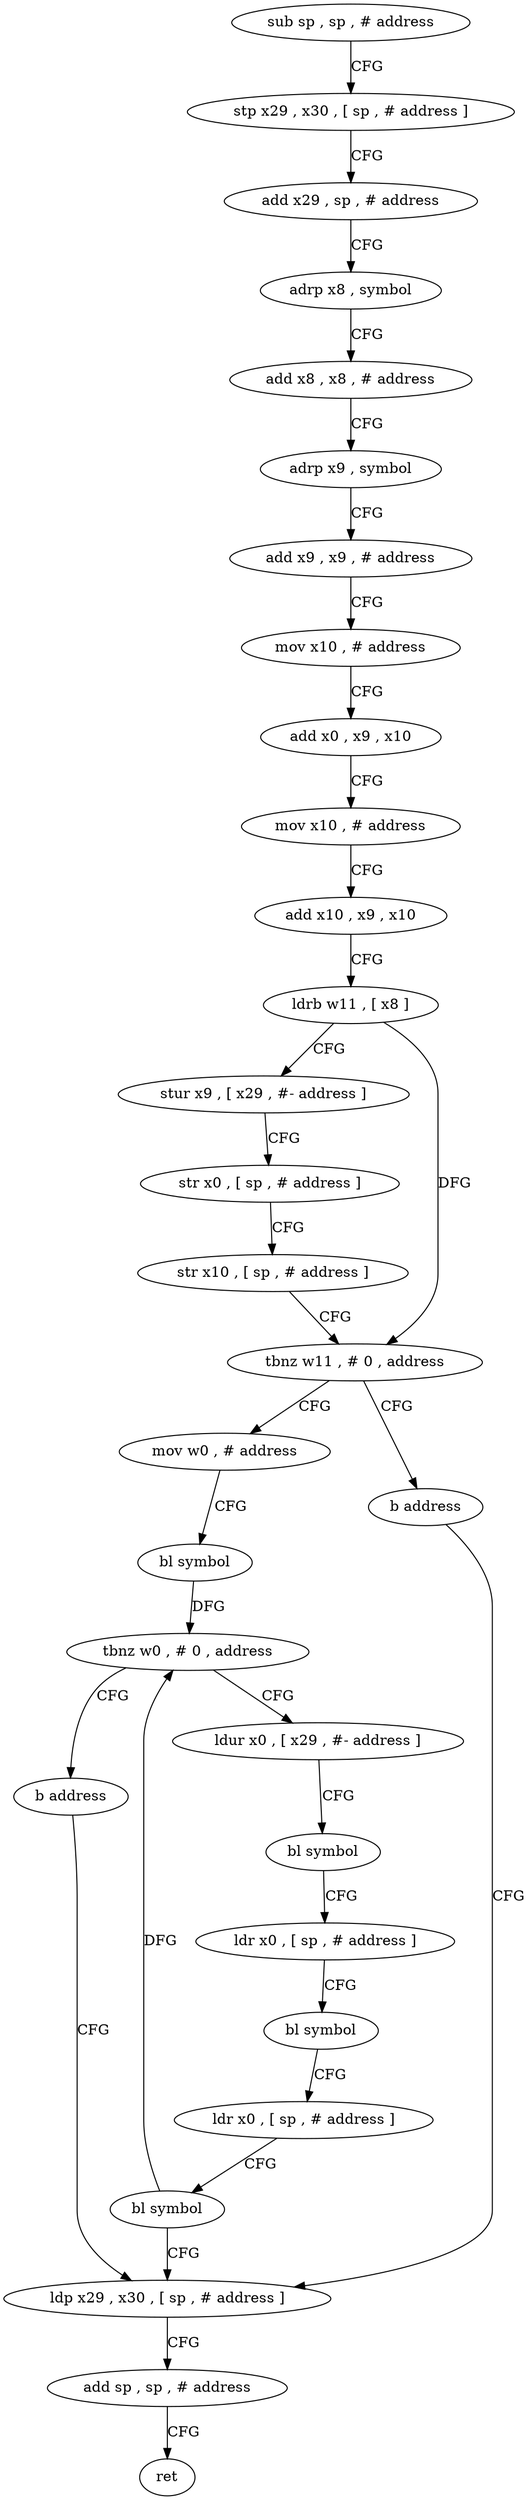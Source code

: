 digraph "func" {
"4244548" [label = "sub sp , sp , # address" ]
"4244552" [label = "stp x29 , x30 , [ sp , # address ]" ]
"4244556" [label = "add x29 , sp , # address" ]
"4244560" [label = "adrp x8 , symbol" ]
"4244564" [label = "add x8 , x8 , # address" ]
"4244568" [label = "adrp x9 , symbol" ]
"4244572" [label = "add x9 , x9 , # address" ]
"4244576" [label = "mov x10 , # address" ]
"4244580" [label = "add x0 , x9 , x10" ]
"4244584" [label = "mov x10 , # address" ]
"4244588" [label = "add x10 , x9 , x10" ]
"4244592" [label = "ldrb w11 , [ x8 ]" ]
"4244596" [label = "stur x9 , [ x29 , #- address ]" ]
"4244600" [label = "str x0 , [ sp , # address ]" ]
"4244604" [label = "str x10 , [ sp , # address ]" ]
"4244608" [label = "tbnz w11 , # 0 , address" ]
"4244616" [label = "mov w0 , # address" ]
"4244612" [label = "b address" ]
"4244620" [label = "bl symbol" ]
"4244624" [label = "tbnz w0 , # 0 , address" ]
"4244632" [label = "ldur x0 , [ x29 , #- address ]" ]
"4244628" [label = "b address" ]
"4244656" [label = "ldp x29 , x30 , [ sp , # address ]" ]
"4244636" [label = "bl symbol" ]
"4244640" [label = "ldr x0 , [ sp , # address ]" ]
"4244644" [label = "bl symbol" ]
"4244648" [label = "ldr x0 , [ sp , # address ]" ]
"4244652" [label = "bl symbol" ]
"4244660" [label = "add sp , sp , # address" ]
"4244664" [label = "ret" ]
"4244548" -> "4244552" [ label = "CFG" ]
"4244552" -> "4244556" [ label = "CFG" ]
"4244556" -> "4244560" [ label = "CFG" ]
"4244560" -> "4244564" [ label = "CFG" ]
"4244564" -> "4244568" [ label = "CFG" ]
"4244568" -> "4244572" [ label = "CFG" ]
"4244572" -> "4244576" [ label = "CFG" ]
"4244576" -> "4244580" [ label = "CFG" ]
"4244580" -> "4244584" [ label = "CFG" ]
"4244584" -> "4244588" [ label = "CFG" ]
"4244588" -> "4244592" [ label = "CFG" ]
"4244592" -> "4244596" [ label = "CFG" ]
"4244592" -> "4244608" [ label = "DFG" ]
"4244596" -> "4244600" [ label = "CFG" ]
"4244600" -> "4244604" [ label = "CFG" ]
"4244604" -> "4244608" [ label = "CFG" ]
"4244608" -> "4244616" [ label = "CFG" ]
"4244608" -> "4244612" [ label = "CFG" ]
"4244616" -> "4244620" [ label = "CFG" ]
"4244612" -> "4244656" [ label = "CFG" ]
"4244620" -> "4244624" [ label = "DFG" ]
"4244624" -> "4244632" [ label = "CFG" ]
"4244624" -> "4244628" [ label = "CFG" ]
"4244632" -> "4244636" [ label = "CFG" ]
"4244628" -> "4244656" [ label = "CFG" ]
"4244656" -> "4244660" [ label = "CFG" ]
"4244636" -> "4244640" [ label = "CFG" ]
"4244640" -> "4244644" [ label = "CFG" ]
"4244644" -> "4244648" [ label = "CFG" ]
"4244648" -> "4244652" [ label = "CFG" ]
"4244652" -> "4244656" [ label = "CFG" ]
"4244652" -> "4244624" [ label = "DFG" ]
"4244660" -> "4244664" [ label = "CFG" ]
}

